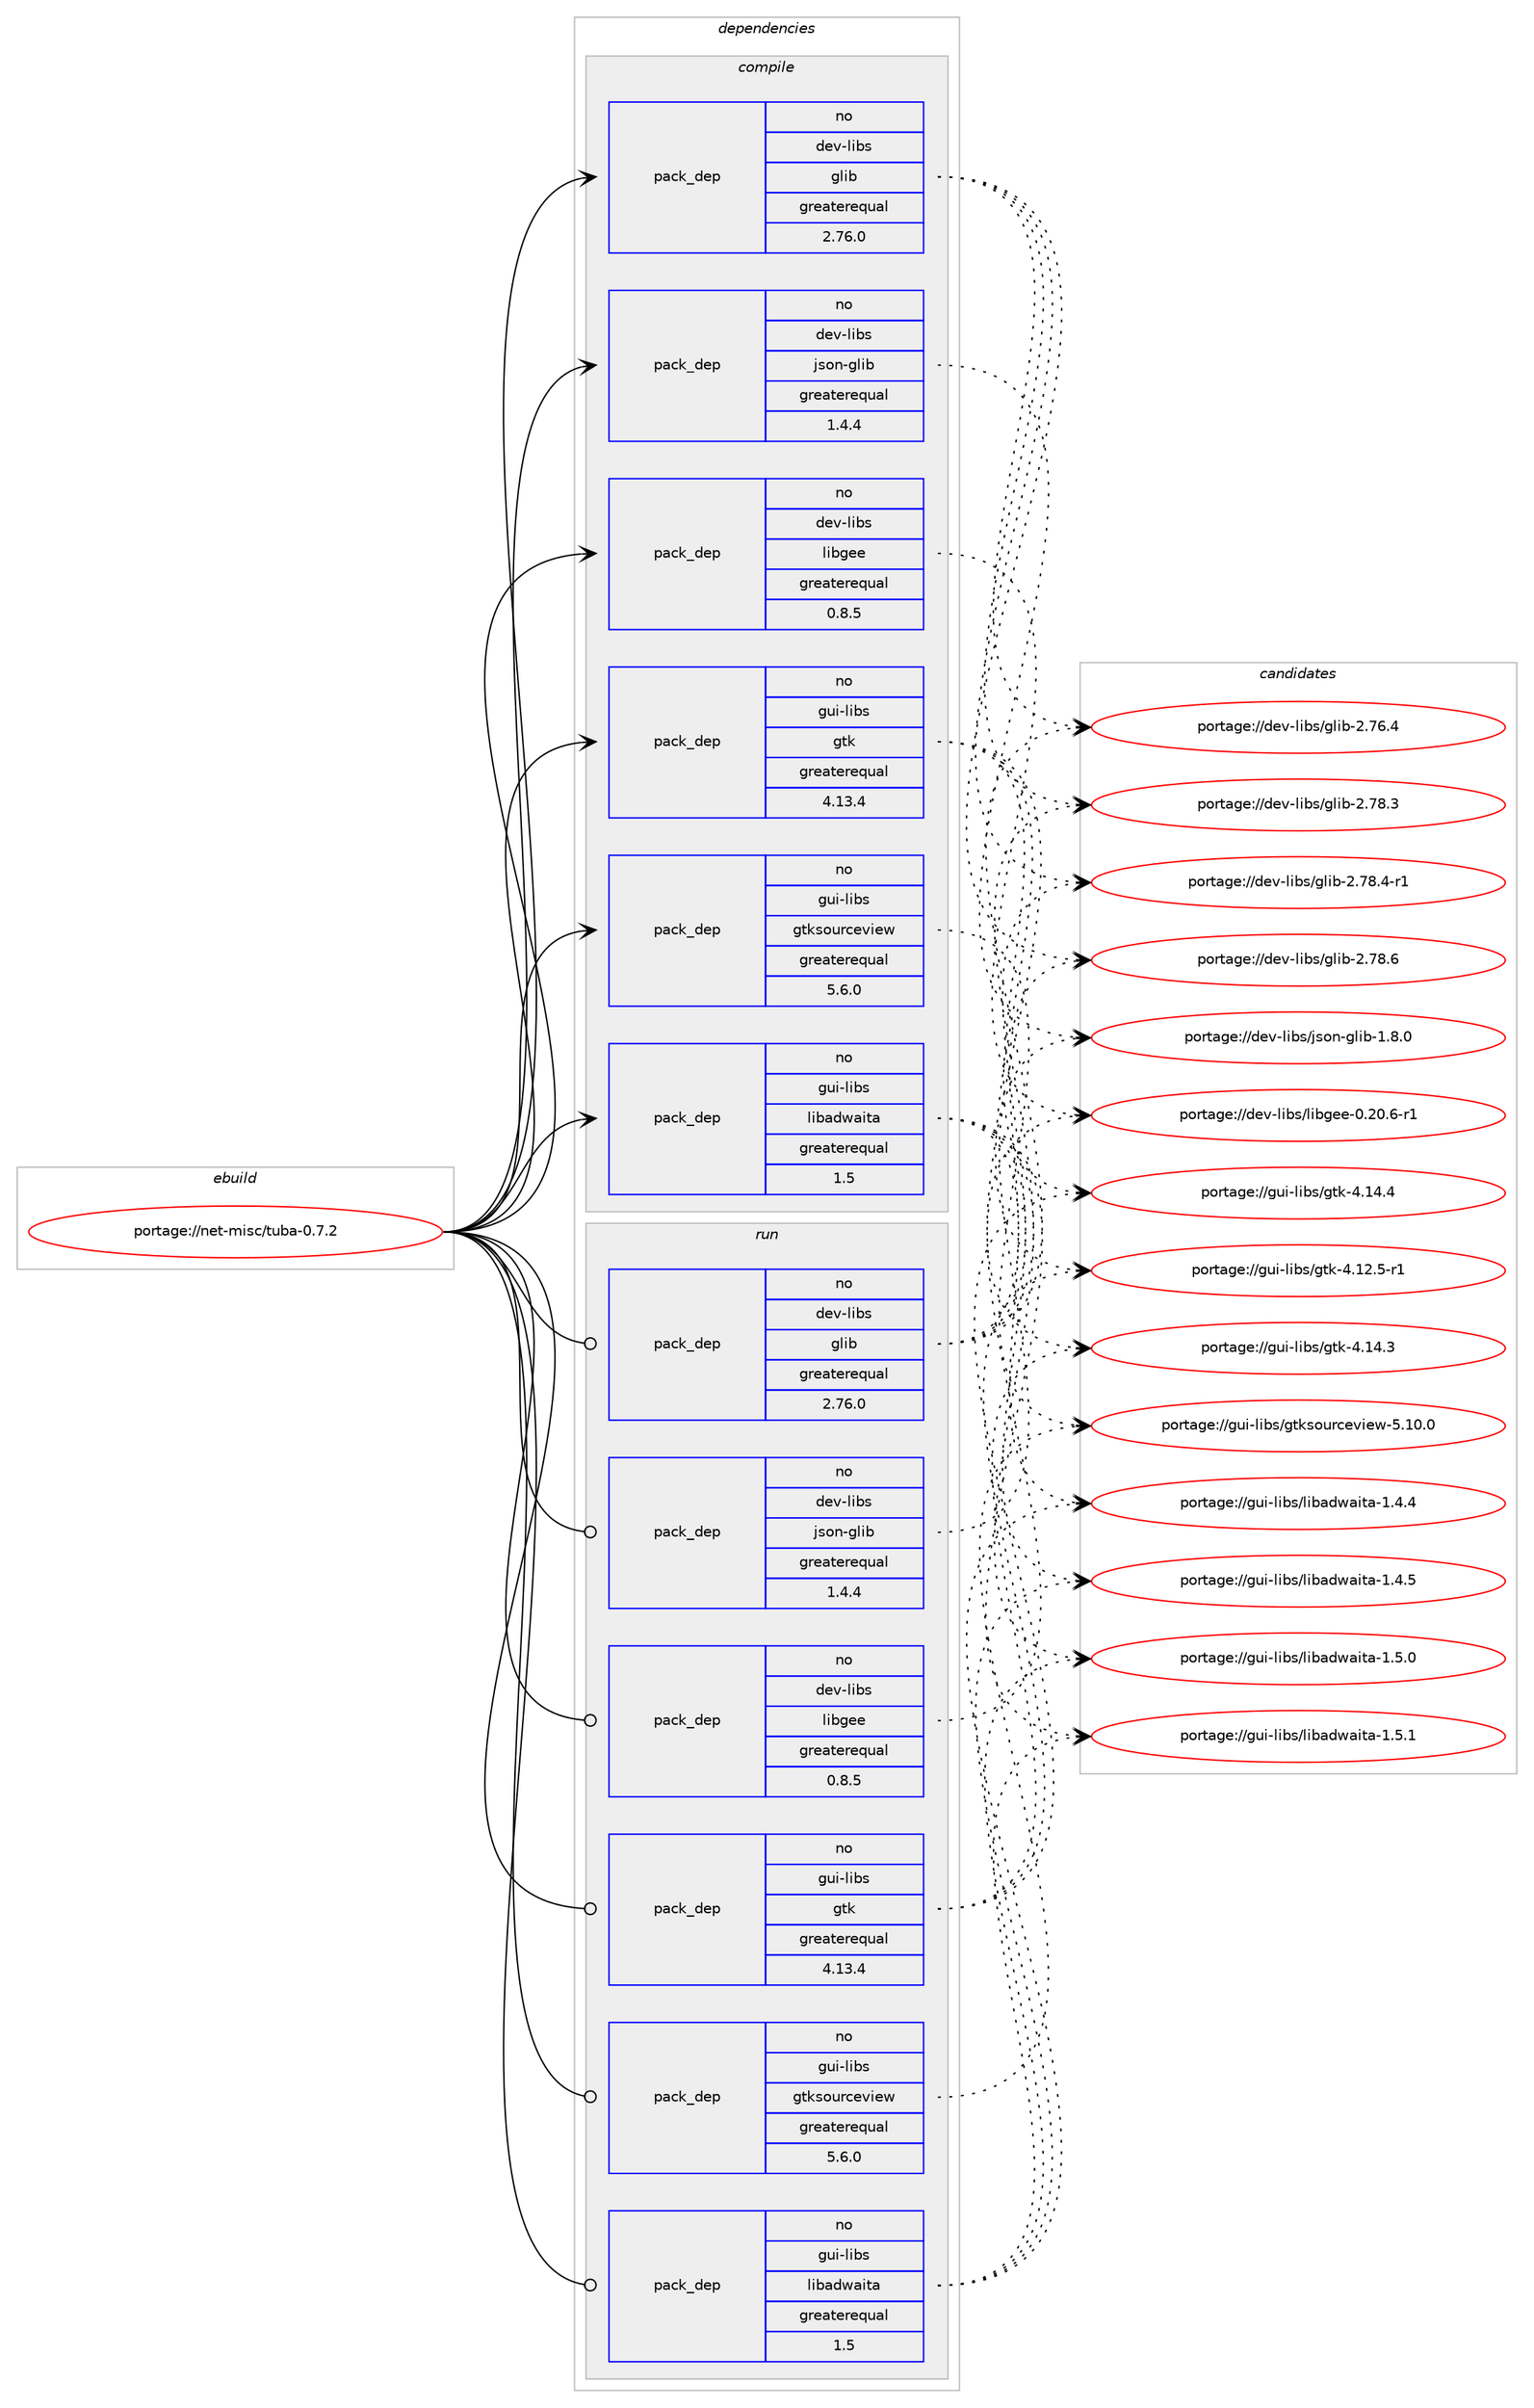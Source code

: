digraph prolog {

# *************
# Graph options
# *************

newrank=true;
concentrate=true;
compound=true;
graph [rankdir=LR,fontname=Helvetica,fontsize=10,ranksep=1.5];#, ranksep=2.5, nodesep=0.2];
edge  [arrowhead=vee];
node  [fontname=Helvetica,fontsize=10];

# **********
# The ebuild
# **********

subgraph cluster_leftcol {
color=gray;
rank=same;
label=<<i>ebuild</i>>;
id [label="portage://net-misc/tuba-0.7.2", color=red, width=4, href="../net-misc/tuba-0.7.2.svg"];
}

# ****************
# The dependencies
# ****************

subgraph cluster_midcol {
color=gray;
label=<<i>dependencies</i>>;
subgraph cluster_compile {
fillcolor="#eeeeee";
style=filled;
label=<<i>compile</i>>;
# *** BEGIN UNKNOWN DEPENDENCY TYPE (TODO) ***
# id -> package_dependency(portage://net-misc/tuba-0.7.2,install,no,app-crypt,libsecret,none,[,,],[],[use(enable(introspection),none),use(enable(vala),none)])
# *** END UNKNOWN DEPENDENCY TYPE (TODO) ***

subgraph pack91703 {
dependency191211 [label=<<TABLE BORDER="0" CELLBORDER="1" CELLSPACING="0" CELLPADDING="4" WIDTH="220"><TR><TD ROWSPAN="6" CELLPADDING="30">pack_dep</TD></TR><TR><TD WIDTH="110">no</TD></TR><TR><TD>dev-libs</TD></TR><TR><TD>glib</TD></TR><TR><TD>greaterequal</TD></TR><TR><TD>2.76.0</TD></TR></TABLE>>, shape=none, color=blue];
}
id:e -> dependency191211:w [weight=20,style="solid",arrowhead="vee"];
# *** BEGIN UNKNOWN DEPENDENCY TYPE (TODO) ***
# id -> package_dependency(portage://net-misc/tuba-0.7.2,install,no,dev-libs,icu,none,[,,],any_same_slot,[])
# *** END UNKNOWN DEPENDENCY TYPE (TODO) ***

subgraph pack91704 {
dependency191212 [label=<<TABLE BORDER="0" CELLBORDER="1" CELLSPACING="0" CELLPADDING="4" WIDTH="220"><TR><TD ROWSPAN="6" CELLPADDING="30">pack_dep</TD></TR><TR><TD WIDTH="110">no</TD></TR><TR><TD>dev-libs</TD></TR><TR><TD>json-glib</TD></TR><TR><TD>greaterequal</TD></TR><TR><TD>1.4.4</TD></TR></TABLE>>, shape=none, color=blue];
}
id:e -> dependency191212:w [weight=20,style="solid",arrowhead="vee"];
subgraph pack91705 {
dependency191213 [label=<<TABLE BORDER="0" CELLBORDER="1" CELLSPACING="0" CELLPADDING="4" WIDTH="220"><TR><TD ROWSPAN="6" CELLPADDING="30">pack_dep</TD></TR><TR><TD WIDTH="110">no</TD></TR><TR><TD>dev-libs</TD></TR><TR><TD>libgee</TD></TR><TR><TD>greaterequal</TD></TR><TR><TD>0.8.5</TD></TR></TABLE>>, shape=none, color=blue];
}
id:e -> dependency191213:w [weight=20,style="solid",arrowhead="vee"];
# *** BEGIN UNKNOWN DEPENDENCY TYPE (TODO) ***
# id -> package_dependency(portage://net-misc/tuba-0.7.2,install,no,dev-libs,libxml2,none,[,,],[],[])
# *** END UNKNOWN DEPENDENCY TYPE (TODO) ***

subgraph pack91706 {
dependency191214 [label=<<TABLE BORDER="0" CELLBORDER="1" CELLSPACING="0" CELLPADDING="4" WIDTH="220"><TR><TD ROWSPAN="6" CELLPADDING="30">pack_dep</TD></TR><TR><TD WIDTH="110">no</TD></TR><TR><TD>gui-libs</TD></TR><TR><TD>gtk</TD></TR><TR><TD>greaterequal</TD></TR><TR><TD>4.13.4</TD></TR></TABLE>>, shape=none, color=blue];
}
id:e -> dependency191214:w [weight=20,style="solid",arrowhead="vee"];
subgraph pack91707 {
dependency191215 [label=<<TABLE BORDER="0" CELLBORDER="1" CELLSPACING="0" CELLPADDING="4" WIDTH="220"><TR><TD ROWSPAN="6" CELLPADDING="30">pack_dep</TD></TR><TR><TD WIDTH="110">no</TD></TR><TR><TD>gui-libs</TD></TR><TR><TD>gtksourceview</TD></TR><TR><TD>greaterequal</TD></TR><TR><TD>5.6.0</TD></TR></TABLE>>, shape=none, color=blue];
}
id:e -> dependency191215:w [weight=20,style="solid",arrowhead="vee"];
subgraph pack91708 {
dependency191216 [label=<<TABLE BORDER="0" CELLBORDER="1" CELLSPACING="0" CELLPADDING="4" WIDTH="220"><TR><TD ROWSPAN="6" CELLPADDING="30">pack_dep</TD></TR><TR><TD WIDTH="110">no</TD></TR><TR><TD>gui-libs</TD></TR><TR><TD>libadwaita</TD></TR><TR><TD>greaterequal</TD></TR><TR><TD>1.5</TD></TR></TABLE>>, shape=none, color=blue];
}
id:e -> dependency191216:w [weight=20,style="solid",arrowhead="vee"];
# *** BEGIN UNKNOWN DEPENDENCY TYPE (TODO) ***
# id -> package_dependency(portage://net-misc/tuba-0.7.2,install,no,net-libs,libsoup,none,[,,],[slot(3.0)],[use(enable(introspection),none),use(enable(vala),none)])
# *** END UNKNOWN DEPENDENCY TYPE (TODO) ***

}
subgraph cluster_compileandrun {
fillcolor="#eeeeee";
style=filled;
label=<<i>compile and run</i>>;
}
subgraph cluster_run {
fillcolor="#eeeeee";
style=filled;
label=<<i>run</i>>;
# *** BEGIN UNKNOWN DEPENDENCY TYPE (TODO) ***
# id -> package_dependency(portage://net-misc/tuba-0.7.2,run,no,app-crypt,libsecret,none,[,,],[],[use(enable(introspection),none),use(enable(vala),none)])
# *** END UNKNOWN DEPENDENCY TYPE (TODO) ***

subgraph pack91709 {
dependency191217 [label=<<TABLE BORDER="0" CELLBORDER="1" CELLSPACING="0" CELLPADDING="4" WIDTH="220"><TR><TD ROWSPAN="6" CELLPADDING="30">pack_dep</TD></TR><TR><TD WIDTH="110">no</TD></TR><TR><TD>dev-libs</TD></TR><TR><TD>glib</TD></TR><TR><TD>greaterequal</TD></TR><TR><TD>2.76.0</TD></TR></TABLE>>, shape=none, color=blue];
}
id:e -> dependency191217:w [weight=20,style="solid",arrowhead="odot"];
# *** BEGIN UNKNOWN DEPENDENCY TYPE (TODO) ***
# id -> package_dependency(portage://net-misc/tuba-0.7.2,run,no,dev-libs,icu,none,[,,],any_same_slot,[])
# *** END UNKNOWN DEPENDENCY TYPE (TODO) ***

subgraph pack91710 {
dependency191218 [label=<<TABLE BORDER="0" CELLBORDER="1" CELLSPACING="0" CELLPADDING="4" WIDTH="220"><TR><TD ROWSPAN="6" CELLPADDING="30">pack_dep</TD></TR><TR><TD WIDTH="110">no</TD></TR><TR><TD>dev-libs</TD></TR><TR><TD>json-glib</TD></TR><TR><TD>greaterequal</TD></TR><TR><TD>1.4.4</TD></TR></TABLE>>, shape=none, color=blue];
}
id:e -> dependency191218:w [weight=20,style="solid",arrowhead="odot"];
subgraph pack91711 {
dependency191219 [label=<<TABLE BORDER="0" CELLBORDER="1" CELLSPACING="0" CELLPADDING="4" WIDTH="220"><TR><TD ROWSPAN="6" CELLPADDING="30">pack_dep</TD></TR><TR><TD WIDTH="110">no</TD></TR><TR><TD>dev-libs</TD></TR><TR><TD>libgee</TD></TR><TR><TD>greaterequal</TD></TR><TR><TD>0.8.5</TD></TR></TABLE>>, shape=none, color=blue];
}
id:e -> dependency191219:w [weight=20,style="solid",arrowhead="odot"];
# *** BEGIN UNKNOWN DEPENDENCY TYPE (TODO) ***
# id -> package_dependency(portage://net-misc/tuba-0.7.2,run,no,dev-libs,libxml2,none,[,,],[],[])
# *** END UNKNOWN DEPENDENCY TYPE (TODO) ***

subgraph pack91712 {
dependency191220 [label=<<TABLE BORDER="0" CELLBORDER="1" CELLSPACING="0" CELLPADDING="4" WIDTH="220"><TR><TD ROWSPAN="6" CELLPADDING="30">pack_dep</TD></TR><TR><TD WIDTH="110">no</TD></TR><TR><TD>gui-libs</TD></TR><TR><TD>gtk</TD></TR><TR><TD>greaterequal</TD></TR><TR><TD>4.13.4</TD></TR></TABLE>>, shape=none, color=blue];
}
id:e -> dependency191220:w [weight=20,style="solid",arrowhead="odot"];
subgraph pack91713 {
dependency191221 [label=<<TABLE BORDER="0" CELLBORDER="1" CELLSPACING="0" CELLPADDING="4" WIDTH="220"><TR><TD ROWSPAN="6" CELLPADDING="30">pack_dep</TD></TR><TR><TD WIDTH="110">no</TD></TR><TR><TD>gui-libs</TD></TR><TR><TD>gtksourceview</TD></TR><TR><TD>greaterequal</TD></TR><TR><TD>5.6.0</TD></TR></TABLE>>, shape=none, color=blue];
}
id:e -> dependency191221:w [weight=20,style="solid",arrowhead="odot"];
subgraph pack91714 {
dependency191222 [label=<<TABLE BORDER="0" CELLBORDER="1" CELLSPACING="0" CELLPADDING="4" WIDTH="220"><TR><TD ROWSPAN="6" CELLPADDING="30">pack_dep</TD></TR><TR><TD WIDTH="110">no</TD></TR><TR><TD>gui-libs</TD></TR><TR><TD>libadwaita</TD></TR><TR><TD>greaterequal</TD></TR><TR><TD>1.5</TD></TR></TABLE>>, shape=none, color=blue];
}
id:e -> dependency191222:w [weight=20,style="solid",arrowhead="odot"];
# *** BEGIN UNKNOWN DEPENDENCY TYPE (TODO) ***
# id -> package_dependency(portage://net-misc/tuba-0.7.2,run,no,net-libs,libsoup,none,[,,],[slot(3.0)],[use(enable(introspection),none),use(enable(vala),none)])
# *** END UNKNOWN DEPENDENCY TYPE (TODO) ***

}
}

# **************
# The candidates
# **************

subgraph cluster_choices {
rank=same;
color=gray;
label=<<i>candidates</i>>;

subgraph choice91703 {
color=black;
nodesep=1;
choice1001011184510810598115471031081059845504655544652 [label="portage://dev-libs/glib-2.76.4", color=red, width=4,href="../dev-libs/glib-2.76.4.svg"];
choice1001011184510810598115471031081059845504655564651 [label="portage://dev-libs/glib-2.78.3", color=red, width=4,href="../dev-libs/glib-2.78.3.svg"];
choice10010111845108105981154710310810598455046555646524511449 [label="portage://dev-libs/glib-2.78.4-r1", color=red, width=4,href="../dev-libs/glib-2.78.4-r1.svg"];
choice1001011184510810598115471031081059845504655564654 [label="portage://dev-libs/glib-2.78.6", color=red, width=4,href="../dev-libs/glib-2.78.6.svg"];
dependency191211:e -> choice1001011184510810598115471031081059845504655544652:w [style=dotted,weight="100"];
dependency191211:e -> choice1001011184510810598115471031081059845504655564651:w [style=dotted,weight="100"];
dependency191211:e -> choice10010111845108105981154710310810598455046555646524511449:w [style=dotted,weight="100"];
dependency191211:e -> choice1001011184510810598115471031081059845504655564654:w [style=dotted,weight="100"];
}
subgraph choice91704 {
color=black;
nodesep=1;
choice1001011184510810598115471061151111104510310810598454946564648 [label="portage://dev-libs/json-glib-1.8.0", color=red, width=4,href="../dev-libs/json-glib-1.8.0.svg"];
dependency191212:e -> choice1001011184510810598115471061151111104510310810598454946564648:w [style=dotted,weight="100"];
}
subgraph choice91705 {
color=black;
nodesep=1;
choice10010111845108105981154710810598103101101454846504846544511449 [label="portage://dev-libs/libgee-0.20.6-r1", color=red, width=4,href="../dev-libs/libgee-0.20.6-r1.svg"];
dependency191213:e -> choice10010111845108105981154710810598103101101454846504846544511449:w [style=dotted,weight="100"];
}
subgraph choice91706 {
color=black;
nodesep=1;
choice103117105451081059811547103116107455246495046534511449 [label="portage://gui-libs/gtk-4.12.5-r1", color=red, width=4,href="../gui-libs/gtk-4.12.5-r1.svg"];
choice10311710545108105981154710311610745524649524651 [label="portage://gui-libs/gtk-4.14.3", color=red, width=4,href="../gui-libs/gtk-4.14.3.svg"];
choice10311710545108105981154710311610745524649524652 [label="portage://gui-libs/gtk-4.14.4", color=red, width=4,href="../gui-libs/gtk-4.14.4.svg"];
dependency191214:e -> choice103117105451081059811547103116107455246495046534511449:w [style=dotted,weight="100"];
dependency191214:e -> choice10311710545108105981154710311610745524649524651:w [style=dotted,weight="100"];
dependency191214:e -> choice10311710545108105981154710311610745524649524652:w [style=dotted,weight="100"];
}
subgraph choice91707 {
color=black;
nodesep=1;
choice1031171054510810598115471031161071151111171149910111810510111945534649484648 [label="portage://gui-libs/gtksourceview-5.10.0", color=red, width=4,href="../gui-libs/gtksourceview-5.10.0.svg"];
dependency191215:e -> choice1031171054510810598115471031161071151111171149910111810510111945534649484648:w [style=dotted,weight="100"];
}
subgraph choice91708 {
color=black;
nodesep=1;
choice10311710545108105981154710810598971001199710511697454946524652 [label="portage://gui-libs/libadwaita-1.4.4", color=red, width=4,href="../gui-libs/libadwaita-1.4.4.svg"];
choice10311710545108105981154710810598971001199710511697454946524653 [label="portage://gui-libs/libadwaita-1.4.5", color=red, width=4,href="../gui-libs/libadwaita-1.4.5.svg"];
choice10311710545108105981154710810598971001199710511697454946534648 [label="portage://gui-libs/libadwaita-1.5.0", color=red, width=4,href="../gui-libs/libadwaita-1.5.0.svg"];
choice10311710545108105981154710810598971001199710511697454946534649 [label="portage://gui-libs/libadwaita-1.5.1", color=red, width=4,href="../gui-libs/libadwaita-1.5.1.svg"];
dependency191216:e -> choice10311710545108105981154710810598971001199710511697454946524652:w [style=dotted,weight="100"];
dependency191216:e -> choice10311710545108105981154710810598971001199710511697454946524653:w [style=dotted,weight="100"];
dependency191216:e -> choice10311710545108105981154710810598971001199710511697454946534648:w [style=dotted,weight="100"];
dependency191216:e -> choice10311710545108105981154710810598971001199710511697454946534649:w [style=dotted,weight="100"];
}
subgraph choice91709 {
color=black;
nodesep=1;
choice1001011184510810598115471031081059845504655544652 [label="portage://dev-libs/glib-2.76.4", color=red, width=4,href="../dev-libs/glib-2.76.4.svg"];
choice1001011184510810598115471031081059845504655564651 [label="portage://dev-libs/glib-2.78.3", color=red, width=4,href="../dev-libs/glib-2.78.3.svg"];
choice10010111845108105981154710310810598455046555646524511449 [label="portage://dev-libs/glib-2.78.4-r1", color=red, width=4,href="../dev-libs/glib-2.78.4-r1.svg"];
choice1001011184510810598115471031081059845504655564654 [label="portage://dev-libs/glib-2.78.6", color=red, width=4,href="../dev-libs/glib-2.78.6.svg"];
dependency191217:e -> choice1001011184510810598115471031081059845504655544652:w [style=dotted,weight="100"];
dependency191217:e -> choice1001011184510810598115471031081059845504655564651:w [style=dotted,weight="100"];
dependency191217:e -> choice10010111845108105981154710310810598455046555646524511449:w [style=dotted,weight="100"];
dependency191217:e -> choice1001011184510810598115471031081059845504655564654:w [style=dotted,weight="100"];
}
subgraph choice91710 {
color=black;
nodesep=1;
choice1001011184510810598115471061151111104510310810598454946564648 [label="portage://dev-libs/json-glib-1.8.0", color=red, width=4,href="../dev-libs/json-glib-1.8.0.svg"];
dependency191218:e -> choice1001011184510810598115471061151111104510310810598454946564648:w [style=dotted,weight="100"];
}
subgraph choice91711 {
color=black;
nodesep=1;
choice10010111845108105981154710810598103101101454846504846544511449 [label="portage://dev-libs/libgee-0.20.6-r1", color=red, width=4,href="../dev-libs/libgee-0.20.6-r1.svg"];
dependency191219:e -> choice10010111845108105981154710810598103101101454846504846544511449:w [style=dotted,weight="100"];
}
subgraph choice91712 {
color=black;
nodesep=1;
choice103117105451081059811547103116107455246495046534511449 [label="portage://gui-libs/gtk-4.12.5-r1", color=red, width=4,href="../gui-libs/gtk-4.12.5-r1.svg"];
choice10311710545108105981154710311610745524649524651 [label="portage://gui-libs/gtk-4.14.3", color=red, width=4,href="../gui-libs/gtk-4.14.3.svg"];
choice10311710545108105981154710311610745524649524652 [label="portage://gui-libs/gtk-4.14.4", color=red, width=4,href="../gui-libs/gtk-4.14.4.svg"];
dependency191220:e -> choice103117105451081059811547103116107455246495046534511449:w [style=dotted,weight="100"];
dependency191220:e -> choice10311710545108105981154710311610745524649524651:w [style=dotted,weight="100"];
dependency191220:e -> choice10311710545108105981154710311610745524649524652:w [style=dotted,weight="100"];
}
subgraph choice91713 {
color=black;
nodesep=1;
choice1031171054510810598115471031161071151111171149910111810510111945534649484648 [label="portage://gui-libs/gtksourceview-5.10.0", color=red, width=4,href="../gui-libs/gtksourceview-5.10.0.svg"];
dependency191221:e -> choice1031171054510810598115471031161071151111171149910111810510111945534649484648:w [style=dotted,weight="100"];
}
subgraph choice91714 {
color=black;
nodesep=1;
choice10311710545108105981154710810598971001199710511697454946524652 [label="portage://gui-libs/libadwaita-1.4.4", color=red, width=4,href="../gui-libs/libadwaita-1.4.4.svg"];
choice10311710545108105981154710810598971001199710511697454946524653 [label="portage://gui-libs/libadwaita-1.4.5", color=red, width=4,href="../gui-libs/libadwaita-1.4.5.svg"];
choice10311710545108105981154710810598971001199710511697454946534648 [label="portage://gui-libs/libadwaita-1.5.0", color=red, width=4,href="../gui-libs/libadwaita-1.5.0.svg"];
choice10311710545108105981154710810598971001199710511697454946534649 [label="portage://gui-libs/libadwaita-1.5.1", color=red, width=4,href="../gui-libs/libadwaita-1.5.1.svg"];
dependency191222:e -> choice10311710545108105981154710810598971001199710511697454946524652:w [style=dotted,weight="100"];
dependency191222:e -> choice10311710545108105981154710810598971001199710511697454946524653:w [style=dotted,weight="100"];
dependency191222:e -> choice10311710545108105981154710810598971001199710511697454946534648:w [style=dotted,weight="100"];
dependency191222:e -> choice10311710545108105981154710810598971001199710511697454946534649:w [style=dotted,weight="100"];
}
}

}
